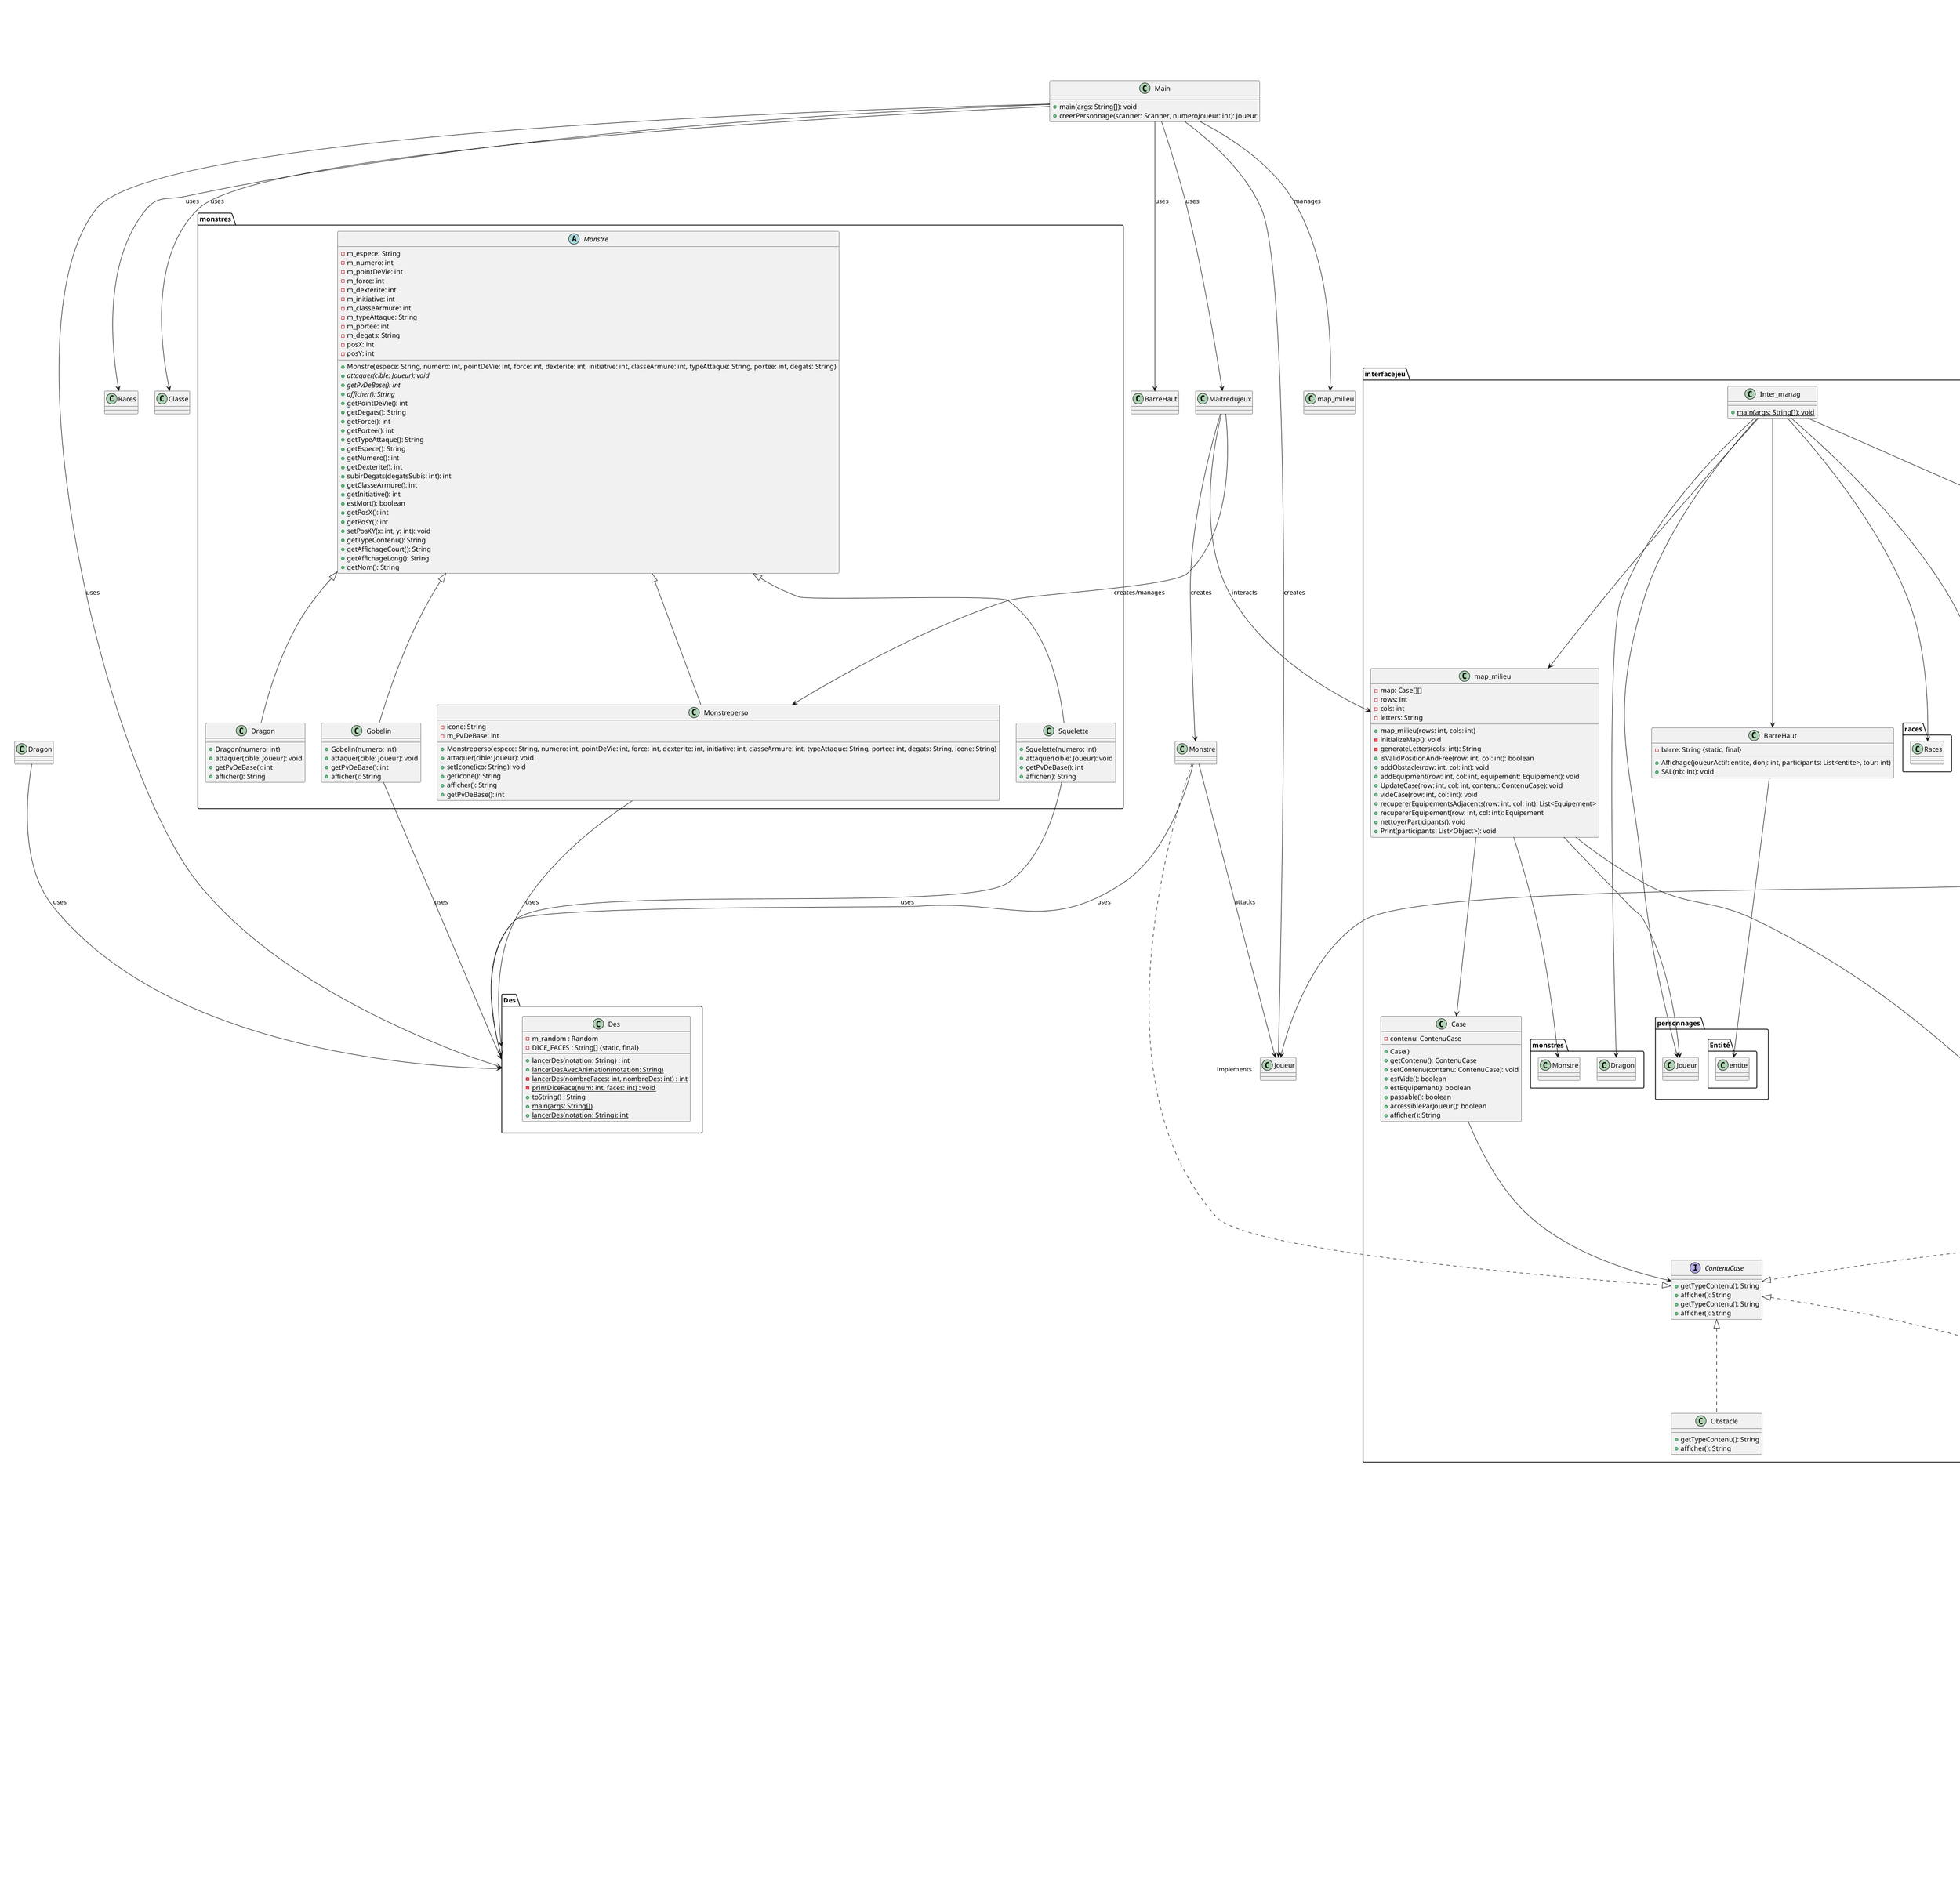 @startuml '[https://plantuml.com/sequence-diagram](https://plantuml.com/sequence-diagram)'



    class Main {
        + main(args: String[]): void
        + creerPersonnage(scanner: Scanner, numeroJoueur: int): Joueur
    }

    Main --> Joueur : creates
    Main --> Races : uses
    Main --> Classe : uses
    Main --> Maitredujeux : uses
    Main --> map_milieu : manages
    Main --> BarreHaut : uses
    Main --> Des : uses

    package classes {
        abstract class Classe {
            - m_nom : String
            - m_pvDeBase : int
            + {abstract} genererEquipementDeBase(joueur: Joueur) : void
            + getNom() : String
            + getPvDeBase() : int
            + toString() : String
        }

        class Clerc {
            + Clerc()
            + genererEquipementDeBase(joueur: Joueur) : void
            + toString() : String
        }

        class Guerrier {
            + Guerrier()
            + genererEquipementDeBase(joueur: Joueur) : void
            + toString() : String
        }

        class Magicien {
            + Magicien()
            + genererEquipementDeBase(joueur: Joueur) : void
            + toString() : String
        }

        class Roublard {
            + Roublard()
            + genererEquipementDeBase(joueur: Joueur) : void
            + toString() : String
        }

        Classe <|-- Clerc
        Classe <|-- Guerrier
        Classe <|-- Magicien
        Classe <|-- Roublard

        Classe --> Joueur
        Classe --> equipements.Equipement
        Classe --> equipements.GestionEquipements
        }

        package Des {
            class Des {
                - m_random : Random {static}
                - DICE_FACES : String[] {static, final}
                + lancerDes(notation: String) : int {static}
                + lancerDesAvecAnimation(notation: String) {static}
                - lancerDes(nombreFaces: int, nombreDes: int) : int {static}
                - printDiceFace(num: int, faces: int) : void {static}
                + toString() : String
                + main(args: String[]) {static}
            }
          }


        package equipements {
            interface Equipement {
                + getEnchante(): int
                + setEnchante(enchante: int): void
                + getNom(): String
                + getType(): String
                + getModificateurVitesse(): int
                + getModificateurForce(): int
                + getPortee(): int
                + getDegats(): String
                + getClasseArmure(): int
                + estArme(): boolean
                + estArmure(): boolean
                + getTypeContenu(): String
                + afficher(): String
            }

            class GestionEquipements {
                + initialiserEquipements(): List<Equipement> {static}
                + toString(): String
                + equiperPremiereArmeEtArmure(Personnage, List<Equipement>): void {static}
            }

            package Armes {
                abstract class Armes {
                    - m_nom: String
                    - m_degats: String
                    - m_portee: int
                    - m_type: String
                    - enchante: int
                    + Armes(nom: String, degats: String, portee: int, type: String)
                    + getEnchante(): int
                    + setEnchante(enchante: int): void
                    + getDegats(): String
                    + getPortee(): int
                    + getNom(): String
                    + getType(): String
                    + getModificateurVitesse(): int
                    + getModificateurForce(): int
                    + toString(): String
                }

                class ArmeCourante {
                    + ArmeCourante(nom: String, degats: String)
                    + getClasseArmure(): int
                    + estArme(): boolean
                    + estArmure(): boolean
                    + toString(): String
                }

                class ArmeDeGuerre {
                    + ArmeDeGuerre(nom: String, degats: String)
                    + getModificateurVitesse(): int
                    + getModificateurForce(): int
                    + getClasseArmure(): int
                    + toString(): String
                    + estArme(): boolean
                    + estArmure(): boolean
                }

                class ArmeDistance {
                    + ArmeDistance(nom: String, degats: String, portee: int)
                    + toString(): String
                    + getClasseArmure(): int
                    + estArme(): boolean
                    + estArmure(): boolean
                }

                Armes <|-- ArmeCourante
                Armes <|-- ArmeDeGuerre
                Armes <|-- ArmeDistance
            }

            package Armures {
                abstract class Armure {
                    - m_nom: String
                    - m_classeArmure: int
                    - m_type: String
                    + Armure(nom: String, classeArmure: int, type: String)
                    + getClasseArmure(): int
                    + getNom(): String
                    + getType(): String
                    + getModificateurVitesse(): int
                    + getModificateurForce(): int
                    + getPortee(): int
                    + getDegats(): String
                    + toString(): String
                }

                class ArmureLegere {
                    + ArmureLegere(nom: String, classeArmure: int)
                    + getEnchante(): int
                    + setEnchante(enchante: int): void
                    + getPortee(): int
                    + getDegats(): String
                    + getClasseArmure(): int
                    + estArmure(): boolean
                    + estArme(): boolean
                    + toString(): String
                }

                class ArmureLourde {
                    + ArmureLourde(nom: String, classeArmure: int)
                    + getEnchante(): int
                    + setEnchante(enchante: int): void
                    + getModificateurVitesse(): int
                    + getPortee(): int
                    + getDegats(): String
                    + toString(): String
                    + getClasseArmure(): int
                    + estArmure(): boolean
                    + estArme(): boolean
                }

                Armure <|-- ArmureLegere
                Armure <|-- ArmureLourde
            }

            Equipement <|.. Armes
            Equipement <|.. Armure
            GestionEquipements --> Equipement
        }

        package interfacejeu {

            interface ContenuCase {
                + getTypeContenu(): String
                + afficher(): String
            }

            class BarreHaut {
                - barre: String {static, final}
                + Affichage(joueurActif: entite, donj: int, participants: List<entite>, tour: int)
                + SAL(nb: int): void
            }

            class Case {
                - contenu: ContenuCase
                + Case()
                + getContenu(): ContenuCase
                + setContenu(contenu: ContenuCase): void
                + estVide(): boolean
                + estEquipement(): boolean
                + passable(): boolean
                + accessibleParJoueur(): boolean
                + afficher(): String
            }

            class Inter_manag {
                + main(args: String[]): void {static}
            }

            class map_milieu {
                - map: Case[][]
                - rows: int
                - cols: int
                - letters: String
                + map_milieu(rows: int, cols: int)
                - initializeMap(): void
                - generateLetters(cols: int): String
                + isValidPositionAndFree(row: int, col: int): boolean
                + addObstacle(row: int, col: int): void
                + addEquipment(row: int, col: int, equipement: Equipement): void
                + UpdateCase(row: int, col: int, contenu: ContenuCase): void
                + videCase(row: int, col: int): void
                + recupererEquipementsAdjacents(row: int, col: int): List<Equipement>
                + recupererEquipement(row: int, col: int): Equipement
                + nettoyerParticipants(): void
                + Print(participants: List<Object>): void
            }

            class Obstacle {
                + getTypeContenu(): String
                + afficher(): String
            }

            ContenuCase <|.. Obstacle
            ContenuCase <|.. equipements.Equipement
            Case --> ContenuCase
            map_milieu --> Case
            map_milieu --> equipements.Equipement
            map_milieu --> monstres.Monstre
            map_milieu --> personnages.Joueur
            BarreHaut --> personnages.Entité.entite
            Inter_manag --> BarreHaut
            Inter_manag --> map_milieu
            Inter_manag --> classes.Classe
            Inter_manag --> races.Races
            Inter_manag --> maitredujeux.Maitredujeux
            Inter_manag --> personnages.Joueur
            Inter_manag --> monstres.Dragon
        }

        package maitredujeux {
            class Maitredujeux {
                - m_lignes: ArrayList<String>
                - m_compteurMonstres: Map<String, Integer>
                - m_especesPerso: ArrayList<String>
                - m_scanner: Scanner
                - m_monstresPersonnalises: Map<String, Monstreperso>

                + Maitredujeux()
                + ajouterLignes(ligne: String): void
                + afficherLignes(): void
                + creerMonstre(): Monstre
                + creerMonstrePerso(): Monstreperso
                + intervenir(participants: ArrayList<entite>, map: map_milieu): void
                + deplacerEntite(entites: List<entite>, map: map_milieu): void
                - creerMonstreEspece(espece: String): Monstre
                - saisirEntierPositif(message: String): int
                - saisirEntierMin(message: String, min: int): int
            }
        }

        package monstres {
            abstract class Monstre {
                - m_espece: String
                - m_numero: int
                - m_pointDeVie: int
                - m_force: int
                - m_dexterite: int
                - m_initiative: int
                - m_classeArmure: int
                - m_typeAttaque: String
                - m_portee: int
                - m_degats: String
                - posX: int
                - posY: int

                + Monstre(espece: String, numero: int, pointDeVie: int, force: int, dexterite: int, initiative: int, classeArmure: int, typeAttaque: String, portee: int, degats: String)
                + {abstract} attaquer(cible: Joueur): void
                + {abstract} getPvDeBase(): int
                + {abstract} afficher(): String
                + getPointDeVie(): int
                + getDegats(): String
                + getForce(): int
                + getPortee(): int
                + getTypeAttaque(): String
                + getEspece(): String
                + getNumero(): int
                + getDexterite(): int
                + subirDegats(degatsSubis: int): int
                + getClasseArmure(): int
                + getInitiative(): int
                + estMort(): boolean
                + getPosX(): int
                + getPosY(): int
                + setPosXY(x: int, y: int): void
                + getTypeContenu(): String
                + getAffichageCourt(): String
                + getAffichageLong(): String
                + getNom(): String
            }

            class Monstreperso {
                - icone: String
                - m_PvDeBase: int

                + Monstreperso(espece: String, numero: int, pointDeVie: int, force: int, dexterite: int, initiative: int, classeArmure: int, typeAttaque: String, portee: int, degats: String, icone: String)
                + attaquer(cible: Joueur): void
                + setIcone(ico: String): void
                + getIcone(): String
                + afficher(): String
                + getPvDeBase(): int
            }

            class Dragon {
                + Dragon(numero: int)
                + attaquer(cible: Joueur): void
                + getPvDeBase(): int
                + afficher(): String
            }

            class Gobelin {
                + Gobelin(numero: int)
                + attaquer(cible: Joueur): void
                + getPvDeBase(): int
                + afficher(): String
            }

            class Squelette {
                + Squelette(numero: int)
                + attaquer(cible: Joueur): void
                + getPvDeBase(): int
                + afficher(): String
            }

            Monstre <|-- Monstreperso
            Monstre <|-- Dragon
            Monstre <|-- Gobelin
            Monstre <|-- Squelette
        }

        package interfacejeu {
            interface ContenuCase {
                + getTypeContenu(): String
                + afficher(): String
            }
        }

        package personnages {
            class Joueur {
                + getClasseArmureActuelle(): int
                + getNom(): String
                + getPointDeVie(): int
                + addPdV(pv: int): void
            }
        }

        package Des {
            class Des {
                + lancerDes(notation: String): int {static}
            }
        }

        Maitredujeux --> Monstre : creates
        Maitredujeux --> Monstreperso : creates/manages
        Maitredujeux --> interfacejeu.map_milieu : interacts
        Monstre ..|> interfacejeu.ContenuCase : implements
        Monstre --> Joueur : attacks
        Monstre --> Des : uses
        Monstreperso --> Des : uses
        Dragon --> Des : uses
        Gobelin --> Des : uses
        Squelette --> Des : uses


        package personnages {
            abstract class Personnage {
                - nom: String
                - pointDeVie: int
                - force: int
                - dexterite: int
                - vitesse: int
                - initiative: int
                - equipementEquipe: Equipement[2]

                + Personnage(nom: String, pointDeVie: int, force: int, dexterite: int, vitesse: int, initiative: int)
                + {abstract} attaquer(cible: Monstre): void
                + getEquiper(): List<Equipement>
                + {abstract} equiper(equipement: Equipement, equipe: Object): void
                + getNom(): String
                + getPointDeVie(): int
                + getForce(): int
                + getDexterite(): int
                + getVitesse(): int
                + getInitiative(): int
                + setNom(nom_change: String): void
                + setPointDeVie(pv: int): void
                + addPdV(pv: int): void
                + setForce(force_change: int): void
                + setVitesse_change(vitesse_change: int): void
                + setDexterite(dexterite_change: int): void
                + setVitesse(vitesse_change: int): void
                + setInitiative(initiative_change: int): void
                + estMort(): boolean
            }

            class Joueur {
                - m_classe: Classe
                - m_race: Races
                - m_inventaire: ArrayList<Equipement>
                - posX: int
                - posY: int

                + Joueur(nom: String, classe: Classe, race: Races)
                + attaquer(cible: Monstre): void
                + equiper(equipement: Equipement, equipe: Object): void
                + getClasse(): Classe
                + getRace(): Races
                + getClasseArmureActuelle(): int
                + ajouterEquipement(equipement: Equipement): void
                + afficherInventaire(): void
                + soignerComplet(): void
                + getEquipements(): ArrayList<Equipement>
                + seDeplacer(direction: String, map: map_milieu, nbCase: int): void
                + ramasserEquipement(map: map_milieu): void
                + getPosX(): int
                + getPosY(): int
                + setPosXY(x: int, y: int): void
                + getPVdebase(): int
                + getTypeContenu(): String
                + afficher(): String
                + affichageClass(): String
                + getAffichageCourt(): String
                + getAffichageLong(): String
            }

            interface entite {
                + affichageClass(): String
                + getAffichageCourt(): String
                + getAffichageLong(): String
                + getPosX(): int
                + getPosY(): int
                + setPosXY(x: int, y: int): void
                + getNom(): String
            }

            Personnage <|-- Joueur
            Joueur ..|> entite
            Joueur ..|> interfacejeu.ContenuCase

            Joueur --> Classe
            Joueur --> Races
            Joueur --> Equipement
            Joueur --> Monstre
            Joueur --> map_milieu
            Joueur --> Des
            Personnage --> Equipement
            Personnage --> Monstre
        }

        package races {
            abstract class Races {
                - m_nom: String
                - m_bonusForce: int
                - m_bonusDexterite: int
                - m_bonusVitesse: int
                - m_bonusPV: int
                - m_bonusInitiative: int

                + Races(nom: String, bonusForce: int, bonusDexterite: int, bonusVitesse: int, bonusInitiative: int)
                + appliquerBonus(personnage: Personnage): void
                + getNom(): String
                + toString(): String
                - calculerStat(bonus: int): int
            }

            class Elfe {
                + Elfe()
            }

            class Halfelin {
                + Halfelin()
            }

            class Humain {
                + Humain()
            }

            class Nain {
                + Nain()
            }

            Races <|-- Elfe
            Races <|-- Halfelin
            Races <|-- Humain
            Races <|-- Nain
            Races --> Personnage : applies bonuses to
            Races --> Des : uses for stat calculation
            }

            package Sort {
                abstract class Sort {
                    - nom: String
                    + Sort(nom: String)
                    + {abstract} utiliser(Joueur, Joueur): void
                    + {abstract} utiliser(Joueur, Monstre): void
                    + {abstract} utiliser(Monstre, Monstre): void
                    + getNom(): String
                }

                class ArmeMagique {
                    + ArmeMagique()
                    + utiliser(Joueur cible1, Joueur cible2): void
                    + utiliser(Joueur cible1, Monstre cible2): void
                    + utiliser(Monstre cible1, Monstre cible2): void
                }

                class Guerison {
                    + Guerison()
                    + utiliser(Joueur cible1, Joueur cible2): void
                    + utiliser(Joueur cible1, Monstre cible2): void
                    + utiliser(Monstre cible1, Monstre cible2): void
                }

                Sort <|-- ArmeMagique
                Sort <|-- Guerison
                ArmeMagique --> Joueur : targets
                ArmeMagique --> Equipement : enhances
                Guerison --> Joueur : heals
                Guerison --> Des : uses for healing calculation
                Sort --> Joueur : can target
                Sort --> Monstre : can target
            }





@enduml